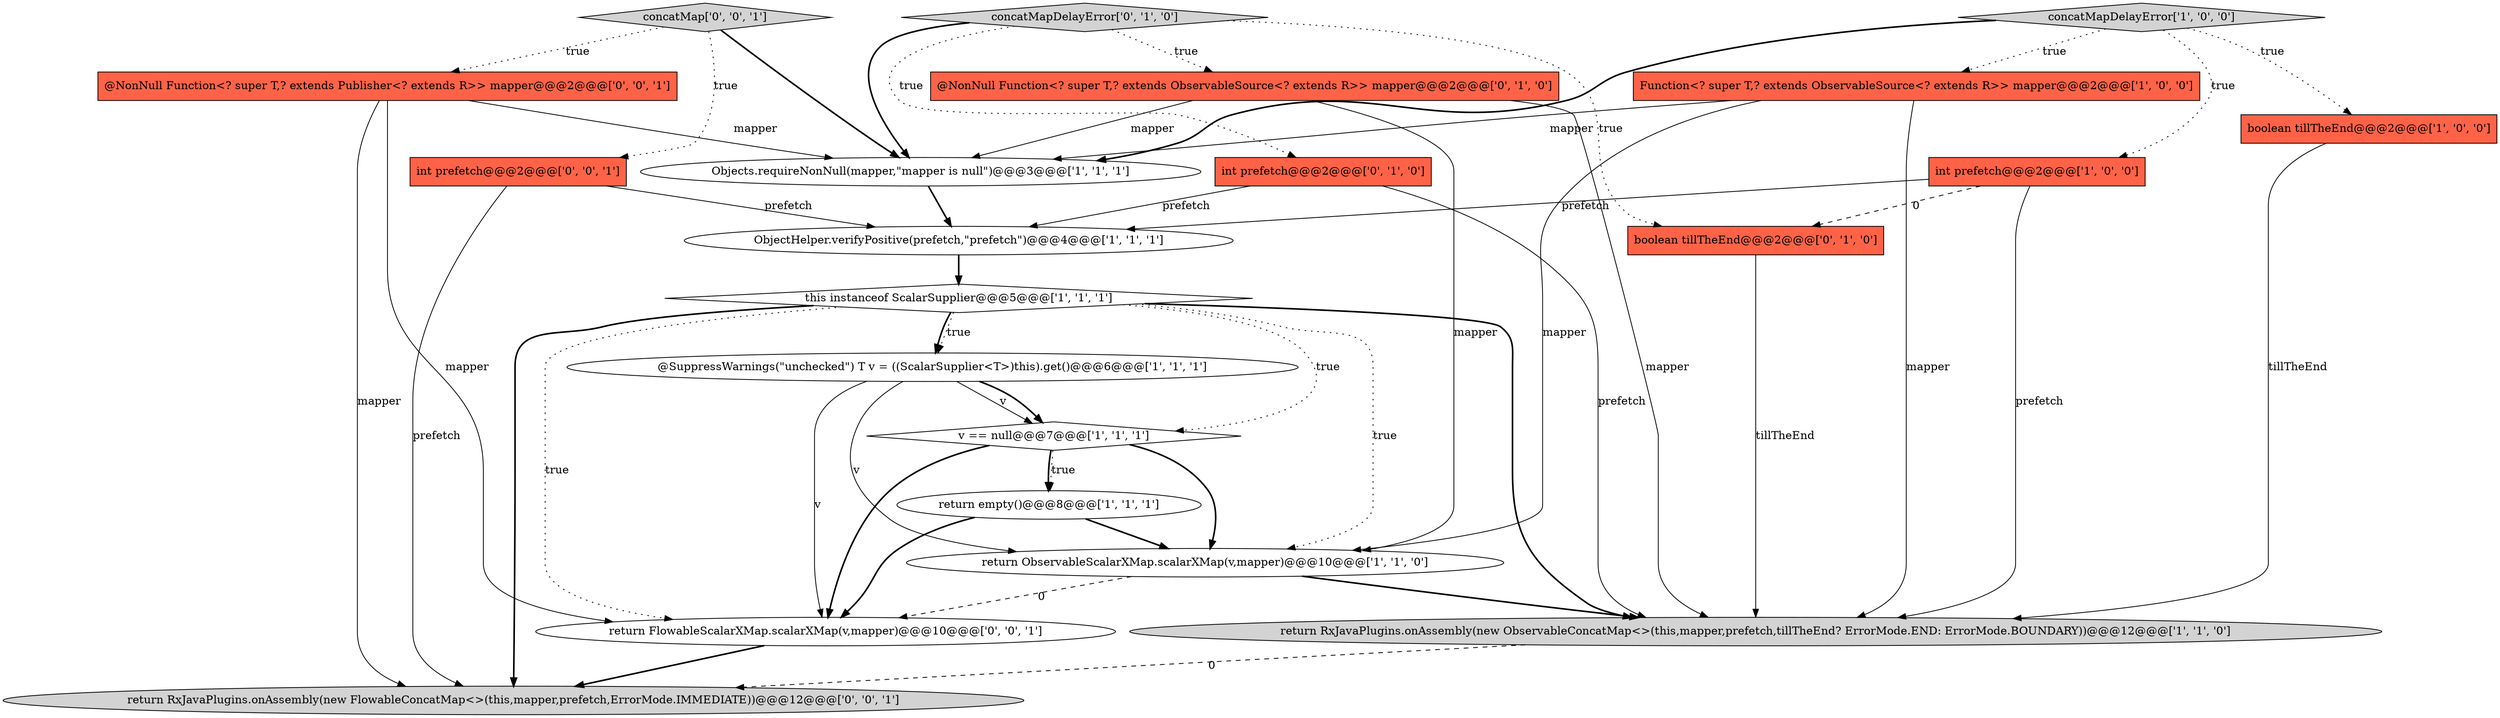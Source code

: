 digraph {
9 [style = filled, label = "boolean tillTheEnd@@@2@@@['1', '0', '0']", fillcolor = tomato, shape = box image = "AAA0AAABBB1BBB"];
8 [style = filled, label = "ObjectHelper.verifyPositive(prefetch,\"prefetch\")@@@4@@@['1', '1', '1']", fillcolor = white, shape = ellipse image = "AAA0AAABBB1BBB"];
16 [style = filled, label = "@NonNull Function<? super T,? extends Publisher<? extends R>> mapper@@@2@@@['0', '0', '1']", fillcolor = tomato, shape = box image = "AAA0AAABBB3BBB"];
18 [style = filled, label = "return FlowableScalarXMap.scalarXMap(v,mapper)@@@10@@@['0', '0', '1']", fillcolor = white, shape = ellipse image = "AAA0AAABBB3BBB"];
10 [style = filled, label = "return RxJavaPlugins.onAssembly(new ObservableConcatMap<>(this,mapper,prefetch,tillTheEnd? ErrorMode.END: ErrorMode.BOUNDARY))@@@12@@@['1', '1', '0']", fillcolor = lightgray, shape = ellipse image = "AAA0AAABBB1BBB"];
7 [style = filled, label = "Function<? super T,? extends ObservableSource<? extends R>> mapper@@@2@@@['1', '0', '0']", fillcolor = tomato, shape = box image = "AAA0AAABBB1BBB"];
19 [style = filled, label = "int prefetch@@@2@@@['0', '0', '1']", fillcolor = tomato, shape = box image = "AAA0AAABBB3BBB"];
0 [style = filled, label = "return empty()@@@8@@@['1', '1', '1']", fillcolor = white, shape = ellipse image = "AAA0AAABBB1BBB"];
1 [style = filled, label = "@SuppressWarnings(\"unchecked\") T v = ((ScalarSupplier<T>)this).get()@@@6@@@['1', '1', '1']", fillcolor = white, shape = ellipse image = "AAA0AAABBB1BBB"];
20 [style = filled, label = "concatMap['0', '0', '1']", fillcolor = lightgray, shape = diamond image = "AAA0AAABBB3BBB"];
6 [style = filled, label = "concatMapDelayError['1', '0', '0']", fillcolor = lightgray, shape = diamond image = "AAA0AAABBB1BBB"];
14 [style = filled, label = "boolean tillTheEnd@@@2@@@['0', '1', '0']", fillcolor = tomato, shape = box image = "AAA1AAABBB2BBB"];
4 [style = filled, label = "this instanceof ScalarSupplier@@@5@@@['1', '1', '1']", fillcolor = white, shape = diamond image = "AAA0AAABBB1BBB"];
13 [style = filled, label = "int prefetch@@@2@@@['0', '1', '0']", fillcolor = tomato, shape = box image = "AAA0AAABBB2BBB"];
3 [style = filled, label = "return ObservableScalarXMap.scalarXMap(v,mapper)@@@10@@@['1', '1', '0']", fillcolor = white, shape = ellipse image = "AAA0AAABBB1BBB"];
5 [style = filled, label = "Objects.requireNonNull(mapper,\"mapper is null\")@@@3@@@['1', '1', '1']", fillcolor = white, shape = ellipse image = "AAA0AAABBB1BBB"];
17 [style = filled, label = "return RxJavaPlugins.onAssembly(new FlowableConcatMap<>(this,mapper,prefetch,ErrorMode.IMMEDIATE))@@@12@@@['0', '0', '1']", fillcolor = lightgray, shape = ellipse image = "AAA0AAABBB3BBB"];
12 [style = filled, label = "@NonNull Function<? super T,? extends ObservableSource<? extends R>> mapper@@@2@@@['0', '1', '0']", fillcolor = tomato, shape = box image = "AAA0AAABBB2BBB"];
2 [style = filled, label = "v == null@@@7@@@['1', '1', '1']", fillcolor = white, shape = diamond image = "AAA0AAABBB1BBB"];
11 [style = filled, label = "int prefetch@@@2@@@['1', '0', '0']", fillcolor = tomato, shape = box image = "AAA1AAABBB1BBB"];
15 [style = filled, label = "concatMapDelayError['0', '1', '0']", fillcolor = lightgray, shape = diamond image = "AAA0AAABBB2BBB"];
1->2 [style = solid, label="v"];
13->8 [style = solid, label="prefetch"];
4->10 [style = bold, label=""];
5->8 [style = bold, label=""];
16->5 [style = solid, label="mapper"];
0->3 [style = bold, label=""];
7->3 [style = solid, label="mapper"];
4->18 [style = dotted, label="true"];
12->10 [style = solid, label="mapper"];
2->0 [style = dotted, label="true"];
4->17 [style = bold, label=""];
4->1 [style = dotted, label="true"];
3->18 [style = dashed, label="0"];
2->3 [style = bold, label=""];
18->17 [style = bold, label=""];
2->18 [style = bold, label=""];
7->5 [style = solid, label="mapper"];
13->10 [style = solid, label="prefetch"];
15->14 [style = dotted, label="true"];
19->8 [style = solid, label="prefetch"];
1->18 [style = solid, label="v"];
15->5 [style = bold, label=""];
4->2 [style = dotted, label="true"];
20->5 [style = bold, label=""];
15->13 [style = dotted, label="true"];
11->8 [style = solid, label="prefetch"];
9->10 [style = solid, label="tillTheEnd"];
3->10 [style = bold, label=""];
6->5 [style = bold, label=""];
2->0 [style = bold, label=""];
4->3 [style = dotted, label="true"];
16->18 [style = solid, label="mapper"];
12->3 [style = solid, label="mapper"];
6->9 [style = dotted, label="true"];
11->14 [style = dashed, label="0"];
16->17 [style = solid, label="mapper"];
10->17 [style = dashed, label="0"];
19->17 [style = solid, label="prefetch"];
1->3 [style = solid, label="v"];
6->7 [style = dotted, label="true"];
15->12 [style = dotted, label="true"];
12->5 [style = solid, label="mapper"];
0->18 [style = bold, label=""];
4->1 [style = bold, label=""];
11->10 [style = solid, label="prefetch"];
1->2 [style = bold, label=""];
20->19 [style = dotted, label="true"];
8->4 [style = bold, label=""];
6->11 [style = dotted, label="true"];
14->10 [style = solid, label="tillTheEnd"];
20->16 [style = dotted, label="true"];
7->10 [style = solid, label="mapper"];
}
